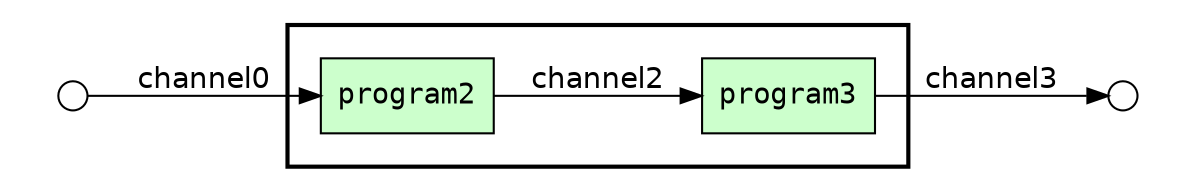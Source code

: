 digraph Workflow {
rankdir=LR

/* Start of double cluster for drawing box around nodes in workflow */
subgraph cluster0 {label=""; penwidth=2; fontsize=18
subgraph cluster1 {label=""; color="white"

/* Nodes representing programs in workflow */
node[shape=box style="filled" fillcolor="#CCFFCC" peripheries=1 fontname="Courier"]
node1 [label="program2"]
node2 [label="program3"]

/* Nodes representing subworkflows in workflow */
node[shape=box style="filled" fillcolor="#CCFFCC" peripheries=2 fontname="Courier"]

/* Edges for channels between programs in workflow */
edge[fontname=Helvetica]
node1 -> node2 [label="channel2"]

/* End of double cluster for drawing box around nodes in workflow */
}}

/* Nodes representing workflow ports */
node[shape=circle style="filled" fillcolor="#FFFFFF" peripheries=1 fontname="Courier" width=0.2]
subgraph cluster2 { label="" color="white"
subgraph cluster3 { label="" color="white"
node3 [label=""]
}}
subgraph cluster4 { label="" color="white"
subgraph cluster5 { label="" color="white"
node4 [label=""]
}}

/* Edges for channels between programs and ports */
edge[fontname=Helvetica]
node2 -> node4 [label="channel3"]
node3 -> node1 [label="channel0"]
}

